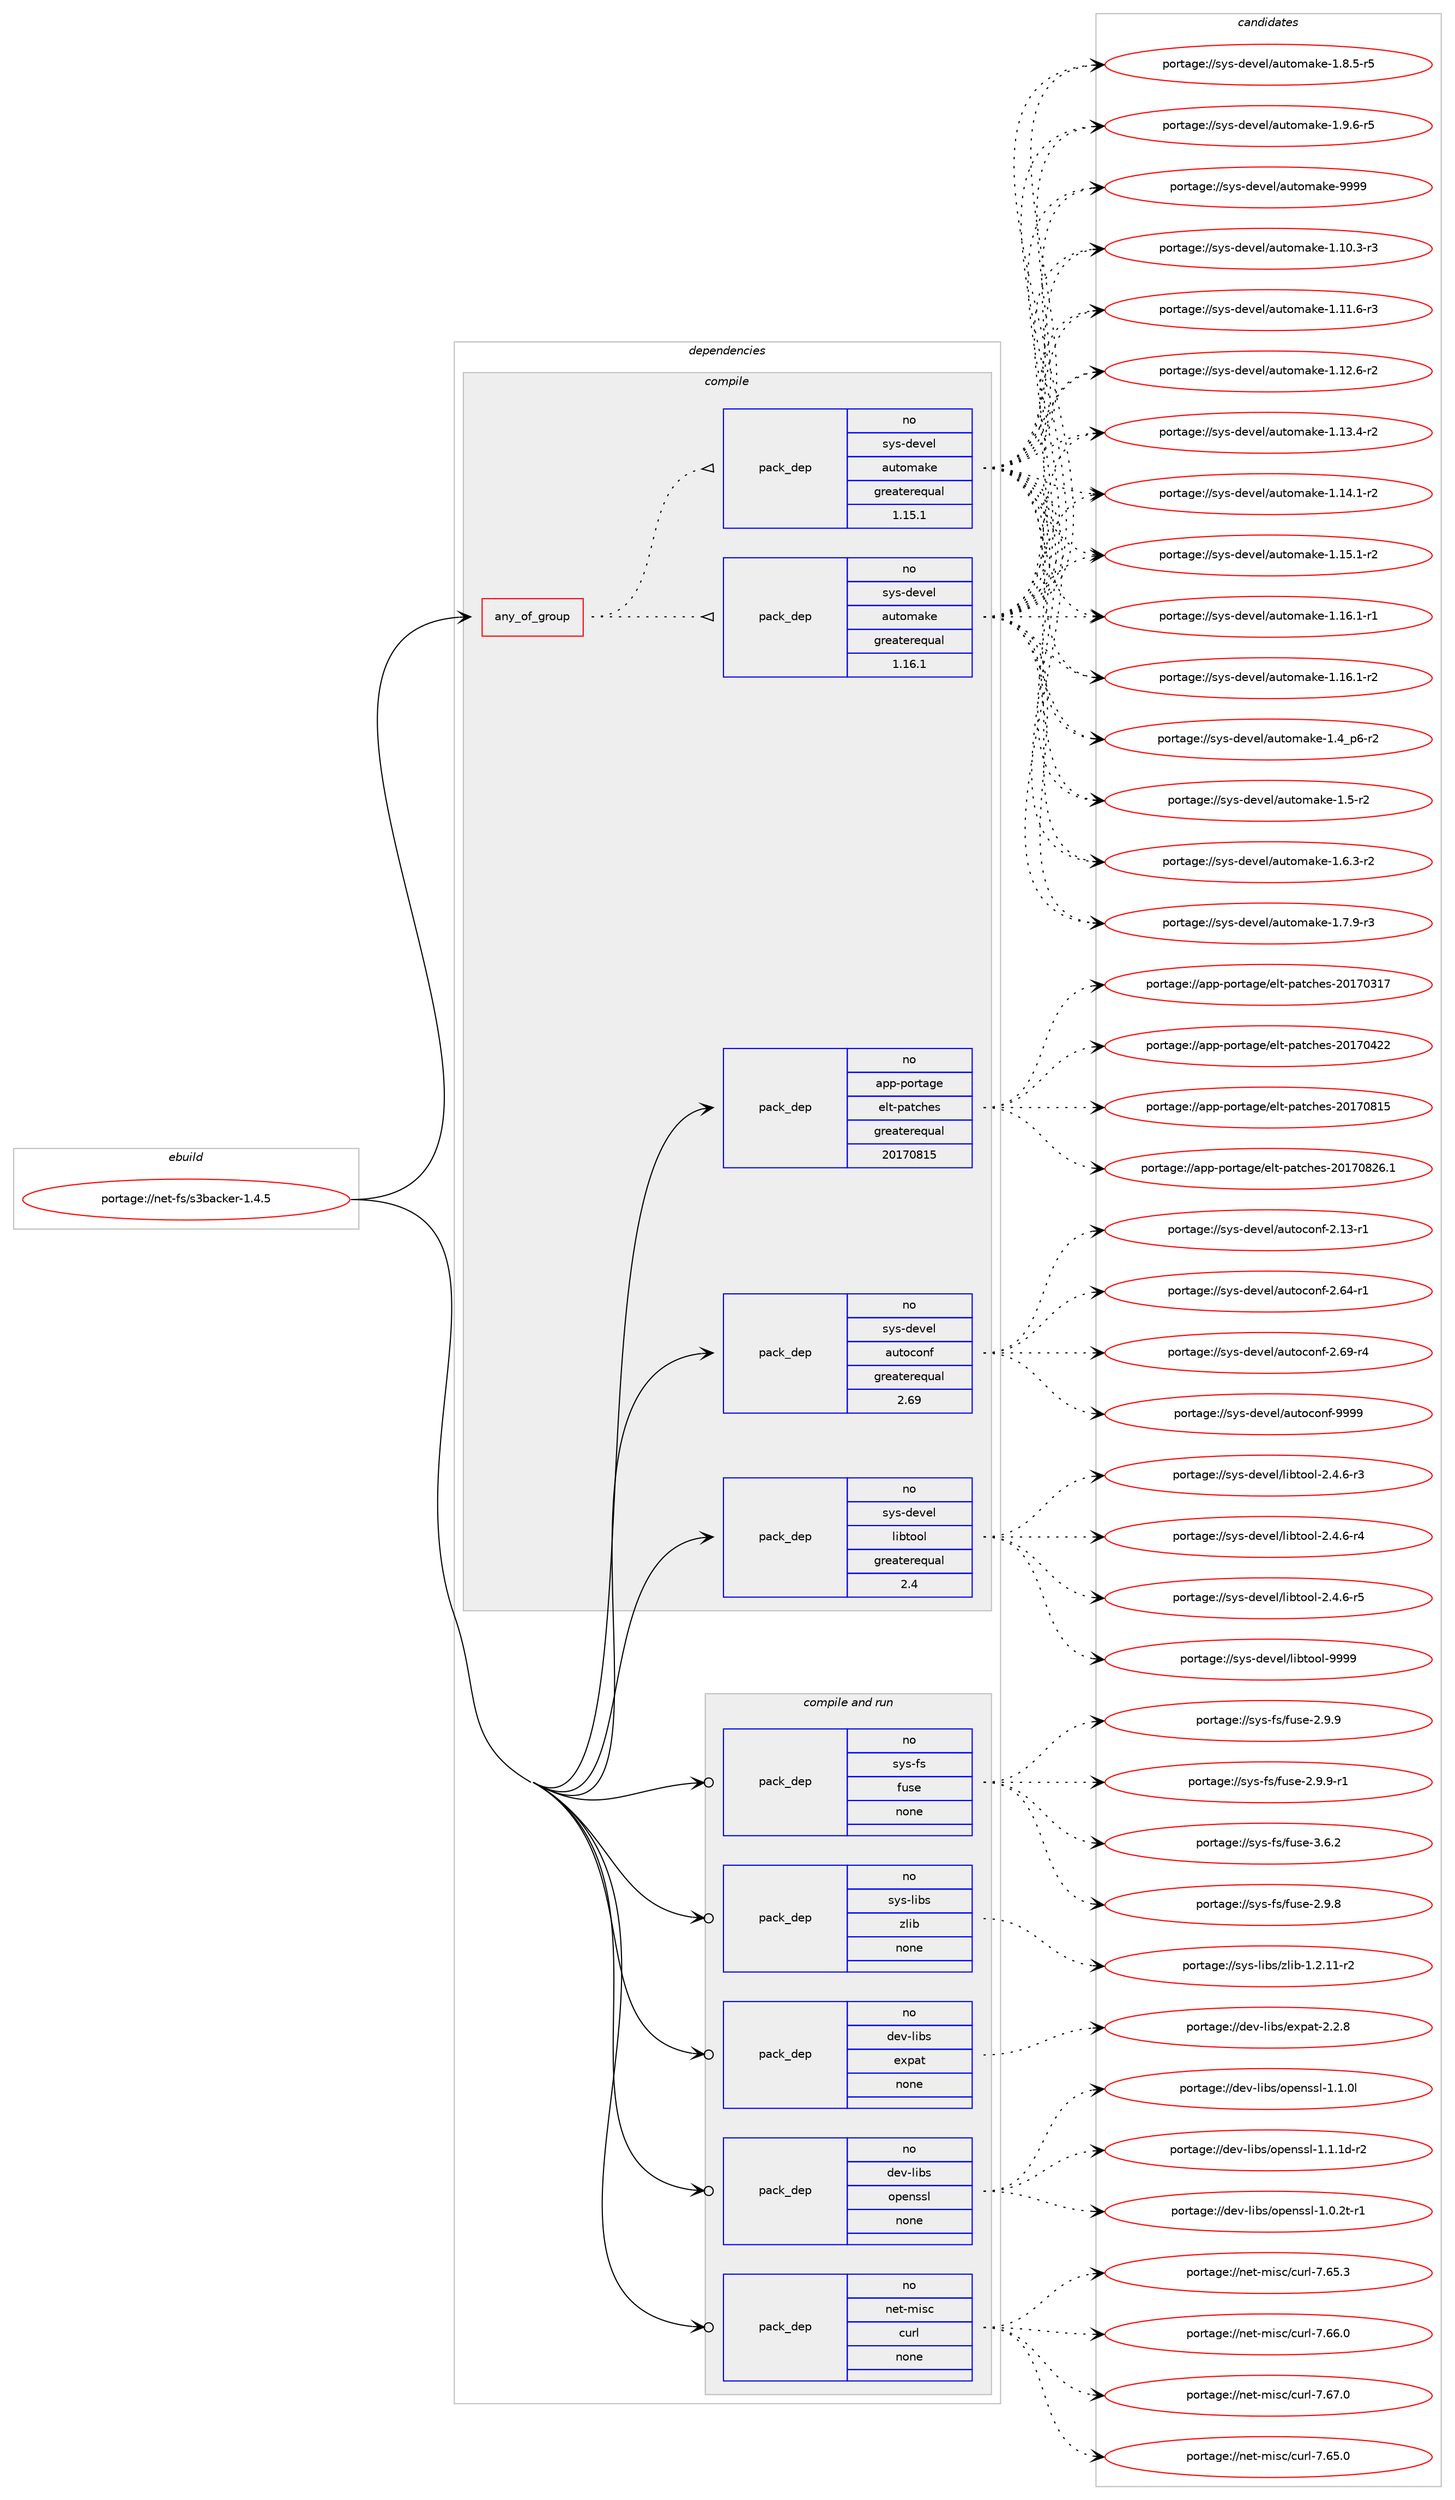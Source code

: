 digraph prolog {

# *************
# Graph options
# *************

newrank=true;
concentrate=true;
compound=true;
graph [rankdir=LR,fontname=Helvetica,fontsize=10,ranksep=1.5];#, ranksep=2.5, nodesep=0.2];
edge  [arrowhead=vee];
node  [fontname=Helvetica,fontsize=10];

# **********
# The ebuild
# **********

subgraph cluster_leftcol {
color=gray;
rank=same;
label=<<i>ebuild</i>>;
id [label="portage://net-fs/s3backer-1.4.5", color=red, width=4, href="../net-fs/s3backer-1.4.5.svg"];
}

# ****************
# The dependencies
# ****************

subgraph cluster_midcol {
color=gray;
label=<<i>dependencies</i>>;
subgraph cluster_compile {
fillcolor="#eeeeee";
style=filled;
label=<<i>compile</i>>;
subgraph any5688 {
dependency352737 [label=<<TABLE BORDER="0" CELLBORDER="1" CELLSPACING="0" CELLPADDING="4"><TR><TD CELLPADDING="10">any_of_group</TD></TR></TABLE>>, shape=none, color=red];subgraph pack258752 {
dependency352738 [label=<<TABLE BORDER="0" CELLBORDER="1" CELLSPACING="0" CELLPADDING="4" WIDTH="220"><TR><TD ROWSPAN="6" CELLPADDING="30">pack_dep</TD></TR><TR><TD WIDTH="110">no</TD></TR><TR><TD>sys-devel</TD></TR><TR><TD>automake</TD></TR><TR><TD>greaterequal</TD></TR><TR><TD>1.16.1</TD></TR></TABLE>>, shape=none, color=blue];
}
dependency352737:e -> dependency352738:w [weight=20,style="dotted",arrowhead="oinv"];
subgraph pack258753 {
dependency352739 [label=<<TABLE BORDER="0" CELLBORDER="1" CELLSPACING="0" CELLPADDING="4" WIDTH="220"><TR><TD ROWSPAN="6" CELLPADDING="30">pack_dep</TD></TR><TR><TD WIDTH="110">no</TD></TR><TR><TD>sys-devel</TD></TR><TR><TD>automake</TD></TR><TR><TD>greaterequal</TD></TR><TR><TD>1.15.1</TD></TR></TABLE>>, shape=none, color=blue];
}
dependency352737:e -> dependency352739:w [weight=20,style="dotted",arrowhead="oinv"];
}
id:e -> dependency352737:w [weight=20,style="solid",arrowhead="vee"];
subgraph pack258754 {
dependency352740 [label=<<TABLE BORDER="0" CELLBORDER="1" CELLSPACING="0" CELLPADDING="4" WIDTH="220"><TR><TD ROWSPAN="6" CELLPADDING="30">pack_dep</TD></TR><TR><TD WIDTH="110">no</TD></TR><TR><TD>app-portage</TD></TR><TR><TD>elt-patches</TD></TR><TR><TD>greaterequal</TD></TR><TR><TD>20170815</TD></TR></TABLE>>, shape=none, color=blue];
}
id:e -> dependency352740:w [weight=20,style="solid",arrowhead="vee"];
subgraph pack258755 {
dependency352741 [label=<<TABLE BORDER="0" CELLBORDER="1" CELLSPACING="0" CELLPADDING="4" WIDTH="220"><TR><TD ROWSPAN="6" CELLPADDING="30">pack_dep</TD></TR><TR><TD WIDTH="110">no</TD></TR><TR><TD>sys-devel</TD></TR><TR><TD>autoconf</TD></TR><TR><TD>greaterequal</TD></TR><TR><TD>2.69</TD></TR></TABLE>>, shape=none, color=blue];
}
id:e -> dependency352741:w [weight=20,style="solid",arrowhead="vee"];
subgraph pack258756 {
dependency352742 [label=<<TABLE BORDER="0" CELLBORDER="1" CELLSPACING="0" CELLPADDING="4" WIDTH="220"><TR><TD ROWSPAN="6" CELLPADDING="30">pack_dep</TD></TR><TR><TD WIDTH="110">no</TD></TR><TR><TD>sys-devel</TD></TR><TR><TD>libtool</TD></TR><TR><TD>greaterequal</TD></TR><TR><TD>2.4</TD></TR></TABLE>>, shape=none, color=blue];
}
id:e -> dependency352742:w [weight=20,style="solid",arrowhead="vee"];
}
subgraph cluster_compileandrun {
fillcolor="#eeeeee";
style=filled;
label=<<i>compile and run</i>>;
subgraph pack258757 {
dependency352743 [label=<<TABLE BORDER="0" CELLBORDER="1" CELLSPACING="0" CELLPADDING="4" WIDTH="220"><TR><TD ROWSPAN="6" CELLPADDING="30">pack_dep</TD></TR><TR><TD WIDTH="110">no</TD></TR><TR><TD>dev-libs</TD></TR><TR><TD>expat</TD></TR><TR><TD>none</TD></TR><TR><TD></TD></TR></TABLE>>, shape=none, color=blue];
}
id:e -> dependency352743:w [weight=20,style="solid",arrowhead="odotvee"];
subgraph pack258758 {
dependency352744 [label=<<TABLE BORDER="0" CELLBORDER="1" CELLSPACING="0" CELLPADDING="4" WIDTH="220"><TR><TD ROWSPAN="6" CELLPADDING="30">pack_dep</TD></TR><TR><TD WIDTH="110">no</TD></TR><TR><TD>dev-libs</TD></TR><TR><TD>openssl</TD></TR><TR><TD>none</TD></TR><TR><TD></TD></TR></TABLE>>, shape=none, color=blue];
}
id:e -> dependency352744:w [weight=20,style="solid",arrowhead="odotvee"];
subgraph pack258759 {
dependency352745 [label=<<TABLE BORDER="0" CELLBORDER="1" CELLSPACING="0" CELLPADDING="4" WIDTH="220"><TR><TD ROWSPAN="6" CELLPADDING="30">pack_dep</TD></TR><TR><TD WIDTH="110">no</TD></TR><TR><TD>net-misc</TD></TR><TR><TD>curl</TD></TR><TR><TD>none</TD></TR><TR><TD></TD></TR></TABLE>>, shape=none, color=blue];
}
id:e -> dependency352745:w [weight=20,style="solid",arrowhead="odotvee"];
subgraph pack258760 {
dependency352746 [label=<<TABLE BORDER="0" CELLBORDER="1" CELLSPACING="0" CELLPADDING="4" WIDTH="220"><TR><TD ROWSPAN="6" CELLPADDING="30">pack_dep</TD></TR><TR><TD WIDTH="110">no</TD></TR><TR><TD>sys-fs</TD></TR><TR><TD>fuse</TD></TR><TR><TD>none</TD></TR><TR><TD></TD></TR></TABLE>>, shape=none, color=blue];
}
id:e -> dependency352746:w [weight=20,style="solid",arrowhead="odotvee"];
subgraph pack258761 {
dependency352747 [label=<<TABLE BORDER="0" CELLBORDER="1" CELLSPACING="0" CELLPADDING="4" WIDTH="220"><TR><TD ROWSPAN="6" CELLPADDING="30">pack_dep</TD></TR><TR><TD WIDTH="110">no</TD></TR><TR><TD>sys-libs</TD></TR><TR><TD>zlib</TD></TR><TR><TD>none</TD></TR><TR><TD></TD></TR></TABLE>>, shape=none, color=blue];
}
id:e -> dependency352747:w [weight=20,style="solid",arrowhead="odotvee"];
}
subgraph cluster_run {
fillcolor="#eeeeee";
style=filled;
label=<<i>run</i>>;
}
}

# **************
# The candidates
# **************

subgraph cluster_choices {
rank=same;
color=gray;
label=<<i>candidates</i>>;

subgraph choice258752 {
color=black;
nodesep=1;
choiceportage11512111545100101118101108479711711611110997107101454946494846514511451 [label="portage://sys-devel/automake-1.10.3-r3", color=red, width=4,href="../sys-devel/automake-1.10.3-r3.svg"];
choiceportage11512111545100101118101108479711711611110997107101454946494946544511451 [label="portage://sys-devel/automake-1.11.6-r3", color=red, width=4,href="../sys-devel/automake-1.11.6-r3.svg"];
choiceportage11512111545100101118101108479711711611110997107101454946495046544511450 [label="portage://sys-devel/automake-1.12.6-r2", color=red, width=4,href="../sys-devel/automake-1.12.6-r2.svg"];
choiceportage11512111545100101118101108479711711611110997107101454946495146524511450 [label="portage://sys-devel/automake-1.13.4-r2", color=red, width=4,href="../sys-devel/automake-1.13.4-r2.svg"];
choiceportage11512111545100101118101108479711711611110997107101454946495246494511450 [label="portage://sys-devel/automake-1.14.1-r2", color=red, width=4,href="../sys-devel/automake-1.14.1-r2.svg"];
choiceportage11512111545100101118101108479711711611110997107101454946495346494511450 [label="portage://sys-devel/automake-1.15.1-r2", color=red, width=4,href="../sys-devel/automake-1.15.1-r2.svg"];
choiceportage11512111545100101118101108479711711611110997107101454946495446494511449 [label="portage://sys-devel/automake-1.16.1-r1", color=red, width=4,href="../sys-devel/automake-1.16.1-r1.svg"];
choiceportage11512111545100101118101108479711711611110997107101454946495446494511450 [label="portage://sys-devel/automake-1.16.1-r2", color=red, width=4,href="../sys-devel/automake-1.16.1-r2.svg"];
choiceportage115121115451001011181011084797117116111109971071014549465295112544511450 [label="portage://sys-devel/automake-1.4_p6-r2", color=red, width=4,href="../sys-devel/automake-1.4_p6-r2.svg"];
choiceportage11512111545100101118101108479711711611110997107101454946534511450 [label="portage://sys-devel/automake-1.5-r2", color=red, width=4,href="../sys-devel/automake-1.5-r2.svg"];
choiceportage115121115451001011181011084797117116111109971071014549465446514511450 [label="portage://sys-devel/automake-1.6.3-r2", color=red, width=4,href="../sys-devel/automake-1.6.3-r2.svg"];
choiceportage115121115451001011181011084797117116111109971071014549465546574511451 [label="portage://sys-devel/automake-1.7.9-r3", color=red, width=4,href="../sys-devel/automake-1.7.9-r3.svg"];
choiceportage115121115451001011181011084797117116111109971071014549465646534511453 [label="portage://sys-devel/automake-1.8.5-r5", color=red, width=4,href="../sys-devel/automake-1.8.5-r5.svg"];
choiceportage115121115451001011181011084797117116111109971071014549465746544511453 [label="portage://sys-devel/automake-1.9.6-r5", color=red, width=4,href="../sys-devel/automake-1.9.6-r5.svg"];
choiceportage115121115451001011181011084797117116111109971071014557575757 [label="portage://sys-devel/automake-9999", color=red, width=4,href="../sys-devel/automake-9999.svg"];
dependency352738:e -> choiceportage11512111545100101118101108479711711611110997107101454946494846514511451:w [style=dotted,weight="100"];
dependency352738:e -> choiceportage11512111545100101118101108479711711611110997107101454946494946544511451:w [style=dotted,weight="100"];
dependency352738:e -> choiceportage11512111545100101118101108479711711611110997107101454946495046544511450:w [style=dotted,weight="100"];
dependency352738:e -> choiceportage11512111545100101118101108479711711611110997107101454946495146524511450:w [style=dotted,weight="100"];
dependency352738:e -> choiceportage11512111545100101118101108479711711611110997107101454946495246494511450:w [style=dotted,weight="100"];
dependency352738:e -> choiceportage11512111545100101118101108479711711611110997107101454946495346494511450:w [style=dotted,weight="100"];
dependency352738:e -> choiceportage11512111545100101118101108479711711611110997107101454946495446494511449:w [style=dotted,weight="100"];
dependency352738:e -> choiceportage11512111545100101118101108479711711611110997107101454946495446494511450:w [style=dotted,weight="100"];
dependency352738:e -> choiceportage115121115451001011181011084797117116111109971071014549465295112544511450:w [style=dotted,weight="100"];
dependency352738:e -> choiceportage11512111545100101118101108479711711611110997107101454946534511450:w [style=dotted,weight="100"];
dependency352738:e -> choiceportage115121115451001011181011084797117116111109971071014549465446514511450:w [style=dotted,weight="100"];
dependency352738:e -> choiceportage115121115451001011181011084797117116111109971071014549465546574511451:w [style=dotted,weight="100"];
dependency352738:e -> choiceportage115121115451001011181011084797117116111109971071014549465646534511453:w [style=dotted,weight="100"];
dependency352738:e -> choiceportage115121115451001011181011084797117116111109971071014549465746544511453:w [style=dotted,weight="100"];
dependency352738:e -> choiceportage115121115451001011181011084797117116111109971071014557575757:w [style=dotted,weight="100"];
}
subgraph choice258753 {
color=black;
nodesep=1;
choiceportage11512111545100101118101108479711711611110997107101454946494846514511451 [label="portage://sys-devel/automake-1.10.3-r3", color=red, width=4,href="../sys-devel/automake-1.10.3-r3.svg"];
choiceportage11512111545100101118101108479711711611110997107101454946494946544511451 [label="portage://sys-devel/automake-1.11.6-r3", color=red, width=4,href="../sys-devel/automake-1.11.6-r3.svg"];
choiceportage11512111545100101118101108479711711611110997107101454946495046544511450 [label="portage://sys-devel/automake-1.12.6-r2", color=red, width=4,href="../sys-devel/automake-1.12.6-r2.svg"];
choiceportage11512111545100101118101108479711711611110997107101454946495146524511450 [label="portage://sys-devel/automake-1.13.4-r2", color=red, width=4,href="../sys-devel/automake-1.13.4-r2.svg"];
choiceportage11512111545100101118101108479711711611110997107101454946495246494511450 [label="portage://sys-devel/automake-1.14.1-r2", color=red, width=4,href="../sys-devel/automake-1.14.1-r2.svg"];
choiceportage11512111545100101118101108479711711611110997107101454946495346494511450 [label="portage://sys-devel/automake-1.15.1-r2", color=red, width=4,href="../sys-devel/automake-1.15.1-r2.svg"];
choiceportage11512111545100101118101108479711711611110997107101454946495446494511449 [label="portage://sys-devel/automake-1.16.1-r1", color=red, width=4,href="../sys-devel/automake-1.16.1-r1.svg"];
choiceportage11512111545100101118101108479711711611110997107101454946495446494511450 [label="portage://sys-devel/automake-1.16.1-r2", color=red, width=4,href="../sys-devel/automake-1.16.1-r2.svg"];
choiceportage115121115451001011181011084797117116111109971071014549465295112544511450 [label="portage://sys-devel/automake-1.4_p6-r2", color=red, width=4,href="../sys-devel/automake-1.4_p6-r2.svg"];
choiceportage11512111545100101118101108479711711611110997107101454946534511450 [label="portage://sys-devel/automake-1.5-r2", color=red, width=4,href="../sys-devel/automake-1.5-r2.svg"];
choiceportage115121115451001011181011084797117116111109971071014549465446514511450 [label="portage://sys-devel/automake-1.6.3-r2", color=red, width=4,href="../sys-devel/automake-1.6.3-r2.svg"];
choiceportage115121115451001011181011084797117116111109971071014549465546574511451 [label="portage://sys-devel/automake-1.7.9-r3", color=red, width=4,href="../sys-devel/automake-1.7.9-r3.svg"];
choiceportage115121115451001011181011084797117116111109971071014549465646534511453 [label="portage://sys-devel/automake-1.8.5-r5", color=red, width=4,href="../sys-devel/automake-1.8.5-r5.svg"];
choiceportage115121115451001011181011084797117116111109971071014549465746544511453 [label="portage://sys-devel/automake-1.9.6-r5", color=red, width=4,href="../sys-devel/automake-1.9.6-r5.svg"];
choiceportage115121115451001011181011084797117116111109971071014557575757 [label="portage://sys-devel/automake-9999", color=red, width=4,href="../sys-devel/automake-9999.svg"];
dependency352739:e -> choiceportage11512111545100101118101108479711711611110997107101454946494846514511451:w [style=dotted,weight="100"];
dependency352739:e -> choiceportage11512111545100101118101108479711711611110997107101454946494946544511451:w [style=dotted,weight="100"];
dependency352739:e -> choiceportage11512111545100101118101108479711711611110997107101454946495046544511450:w [style=dotted,weight="100"];
dependency352739:e -> choiceportage11512111545100101118101108479711711611110997107101454946495146524511450:w [style=dotted,weight="100"];
dependency352739:e -> choiceportage11512111545100101118101108479711711611110997107101454946495246494511450:w [style=dotted,weight="100"];
dependency352739:e -> choiceportage11512111545100101118101108479711711611110997107101454946495346494511450:w [style=dotted,weight="100"];
dependency352739:e -> choiceportage11512111545100101118101108479711711611110997107101454946495446494511449:w [style=dotted,weight="100"];
dependency352739:e -> choiceportage11512111545100101118101108479711711611110997107101454946495446494511450:w [style=dotted,weight="100"];
dependency352739:e -> choiceportage115121115451001011181011084797117116111109971071014549465295112544511450:w [style=dotted,weight="100"];
dependency352739:e -> choiceportage11512111545100101118101108479711711611110997107101454946534511450:w [style=dotted,weight="100"];
dependency352739:e -> choiceportage115121115451001011181011084797117116111109971071014549465446514511450:w [style=dotted,weight="100"];
dependency352739:e -> choiceportage115121115451001011181011084797117116111109971071014549465546574511451:w [style=dotted,weight="100"];
dependency352739:e -> choiceportage115121115451001011181011084797117116111109971071014549465646534511453:w [style=dotted,weight="100"];
dependency352739:e -> choiceportage115121115451001011181011084797117116111109971071014549465746544511453:w [style=dotted,weight="100"];
dependency352739:e -> choiceportage115121115451001011181011084797117116111109971071014557575757:w [style=dotted,weight="100"];
}
subgraph choice258754 {
color=black;
nodesep=1;
choiceportage97112112451121111141169710310147101108116451129711699104101115455048495548514955 [label="portage://app-portage/elt-patches-20170317", color=red, width=4,href="../app-portage/elt-patches-20170317.svg"];
choiceportage97112112451121111141169710310147101108116451129711699104101115455048495548525050 [label="portage://app-portage/elt-patches-20170422", color=red, width=4,href="../app-portage/elt-patches-20170422.svg"];
choiceportage97112112451121111141169710310147101108116451129711699104101115455048495548564953 [label="portage://app-portage/elt-patches-20170815", color=red, width=4,href="../app-portage/elt-patches-20170815.svg"];
choiceportage971121124511211111411697103101471011081164511297116991041011154550484955485650544649 [label="portage://app-portage/elt-patches-20170826.1", color=red, width=4,href="../app-portage/elt-patches-20170826.1.svg"];
dependency352740:e -> choiceportage97112112451121111141169710310147101108116451129711699104101115455048495548514955:w [style=dotted,weight="100"];
dependency352740:e -> choiceportage97112112451121111141169710310147101108116451129711699104101115455048495548525050:w [style=dotted,weight="100"];
dependency352740:e -> choiceportage97112112451121111141169710310147101108116451129711699104101115455048495548564953:w [style=dotted,weight="100"];
dependency352740:e -> choiceportage971121124511211111411697103101471011081164511297116991041011154550484955485650544649:w [style=dotted,weight="100"];
}
subgraph choice258755 {
color=black;
nodesep=1;
choiceportage1151211154510010111810110847971171161119911111010245504649514511449 [label="portage://sys-devel/autoconf-2.13-r1", color=red, width=4,href="../sys-devel/autoconf-2.13-r1.svg"];
choiceportage1151211154510010111810110847971171161119911111010245504654524511449 [label="portage://sys-devel/autoconf-2.64-r1", color=red, width=4,href="../sys-devel/autoconf-2.64-r1.svg"];
choiceportage1151211154510010111810110847971171161119911111010245504654574511452 [label="portage://sys-devel/autoconf-2.69-r4", color=red, width=4,href="../sys-devel/autoconf-2.69-r4.svg"];
choiceportage115121115451001011181011084797117116111991111101024557575757 [label="portage://sys-devel/autoconf-9999", color=red, width=4,href="../sys-devel/autoconf-9999.svg"];
dependency352741:e -> choiceportage1151211154510010111810110847971171161119911111010245504649514511449:w [style=dotted,weight="100"];
dependency352741:e -> choiceportage1151211154510010111810110847971171161119911111010245504654524511449:w [style=dotted,weight="100"];
dependency352741:e -> choiceportage1151211154510010111810110847971171161119911111010245504654574511452:w [style=dotted,weight="100"];
dependency352741:e -> choiceportage115121115451001011181011084797117116111991111101024557575757:w [style=dotted,weight="100"];
}
subgraph choice258756 {
color=black;
nodesep=1;
choiceportage1151211154510010111810110847108105981161111111084550465246544511451 [label="portage://sys-devel/libtool-2.4.6-r3", color=red, width=4,href="../sys-devel/libtool-2.4.6-r3.svg"];
choiceportage1151211154510010111810110847108105981161111111084550465246544511452 [label="portage://sys-devel/libtool-2.4.6-r4", color=red, width=4,href="../sys-devel/libtool-2.4.6-r4.svg"];
choiceportage1151211154510010111810110847108105981161111111084550465246544511453 [label="portage://sys-devel/libtool-2.4.6-r5", color=red, width=4,href="../sys-devel/libtool-2.4.6-r5.svg"];
choiceportage1151211154510010111810110847108105981161111111084557575757 [label="portage://sys-devel/libtool-9999", color=red, width=4,href="../sys-devel/libtool-9999.svg"];
dependency352742:e -> choiceportage1151211154510010111810110847108105981161111111084550465246544511451:w [style=dotted,weight="100"];
dependency352742:e -> choiceportage1151211154510010111810110847108105981161111111084550465246544511452:w [style=dotted,weight="100"];
dependency352742:e -> choiceportage1151211154510010111810110847108105981161111111084550465246544511453:w [style=dotted,weight="100"];
dependency352742:e -> choiceportage1151211154510010111810110847108105981161111111084557575757:w [style=dotted,weight="100"];
}
subgraph choice258757 {
color=black;
nodesep=1;
choiceportage10010111845108105981154710112011297116455046504656 [label="portage://dev-libs/expat-2.2.8", color=red, width=4,href="../dev-libs/expat-2.2.8.svg"];
dependency352743:e -> choiceportage10010111845108105981154710112011297116455046504656:w [style=dotted,weight="100"];
}
subgraph choice258758 {
color=black;
nodesep=1;
choiceportage1001011184510810598115471111121011101151151084549464846501164511449 [label="portage://dev-libs/openssl-1.0.2t-r1", color=red, width=4,href="../dev-libs/openssl-1.0.2t-r1.svg"];
choiceportage100101118451081059811547111112101110115115108454946494648108 [label="portage://dev-libs/openssl-1.1.0l", color=red, width=4,href="../dev-libs/openssl-1.1.0l.svg"];
choiceportage1001011184510810598115471111121011101151151084549464946491004511450 [label="portage://dev-libs/openssl-1.1.1d-r2", color=red, width=4,href="../dev-libs/openssl-1.1.1d-r2.svg"];
dependency352744:e -> choiceportage1001011184510810598115471111121011101151151084549464846501164511449:w [style=dotted,weight="100"];
dependency352744:e -> choiceportage100101118451081059811547111112101110115115108454946494648108:w [style=dotted,weight="100"];
dependency352744:e -> choiceportage1001011184510810598115471111121011101151151084549464946491004511450:w [style=dotted,weight="100"];
}
subgraph choice258759 {
color=black;
nodesep=1;
choiceportage1101011164510910511599479911711410845554654534648 [label="portage://net-misc/curl-7.65.0", color=red, width=4,href="../net-misc/curl-7.65.0.svg"];
choiceportage1101011164510910511599479911711410845554654534651 [label="portage://net-misc/curl-7.65.3", color=red, width=4,href="../net-misc/curl-7.65.3.svg"];
choiceportage1101011164510910511599479911711410845554654544648 [label="portage://net-misc/curl-7.66.0", color=red, width=4,href="../net-misc/curl-7.66.0.svg"];
choiceportage1101011164510910511599479911711410845554654554648 [label="portage://net-misc/curl-7.67.0", color=red, width=4,href="../net-misc/curl-7.67.0.svg"];
dependency352745:e -> choiceportage1101011164510910511599479911711410845554654534648:w [style=dotted,weight="100"];
dependency352745:e -> choiceportage1101011164510910511599479911711410845554654534651:w [style=dotted,weight="100"];
dependency352745:e -> choiceportage1101011164510910511599479911711410845554654544648:w [style=dotted,weight="100"];
dependency352745:e -> choiceportage1101011164510910511599479911711410845554654554648:w [style=dotted,weight="100"];
}
subgraph choice258760 {
color=black;
nodesep=1;
choiceportage1151211154510211547102117115101455046574656 [label="portage://sys-fs/fuse-2.9.8", color=red, width=4,href="../sys-fs/fuse-2.9.8.svg"];
choiceportage1151211154510211547102117115101455046574657 [label="portage://sys-fs/fuse-2.9.9", color=red, width=4,href="../sys-fs/fuse-2.9.9.svg"];
choiceportage11512111545102115471021171151014550465746574511449 [label="portage://sys-fs/fuse-2.9.9-r1", color=red, width=4,href="../sys-fs/fuse-2.9.9-r1.svg"];
choiceportage1151211154510211547102117115101455146544650 [label="portage://sys-fs/fuse-3.6.2", color=red, width=4,href="../sys-fs/fuse-3.6.2.svg"];
dependency352746:e -> choiceportage1151211154510211547102117115101455046574656:w [style=dotted,weight="100"];
dependency352746:e -> choiceportage1151211154510211547102117115101455046574657:w [style=dotted,weight="100"];
dependency352746:e -> choiceportage11512111545102115471021171151014550465746574511449:w [style=dotted,weight="100"];
dependency352746:e -> choiceportage1151211154510211547102117115101455146544650:w [style=dotted,weight="100"];
}
subgraph choice258761 {
color=black;
nodesep=1;
choiceportage11512111545108105981154712210810598454946504649494511450 [label="portage://sys-libs/zlib-1.2.11-r2", color=red, width=4,href="../sys-libs/zlib-1.2.11-r2.svg"];
dependency352747:e -> choiceportage11512111545108105981154712210810598454946504649494511450:w [style=dotted,weight="100"];
}
}

}
